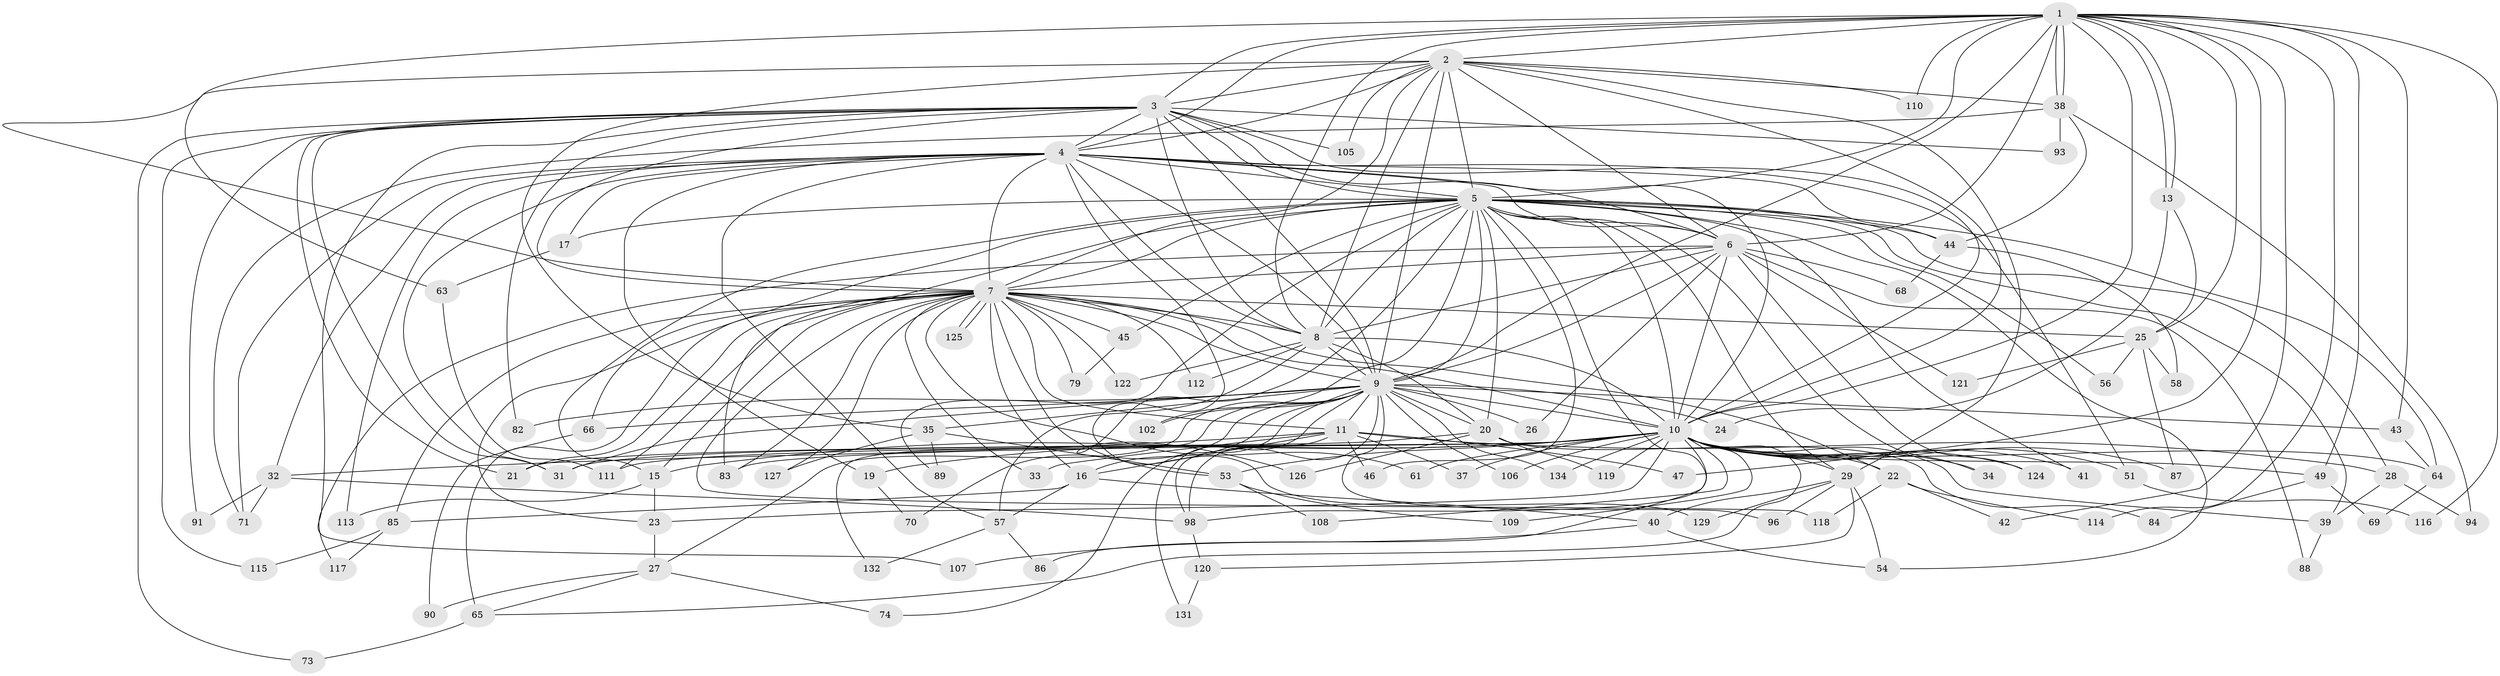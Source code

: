 // Generated by graph-tools (version 1.1) at 2025/23/03/03/25 07:23:45]
// undirected, 102 vertices, 251 edges
graph export_dot {
graph [start="1"]
  node [color=gray90,style=filled];
  1 [super="+95"];
  2 [super="+101"];
  3 [super="+36"];
  4 [super="+18"];
  5 [super="+14"];
  6 [super="+80"];
  7 [super="+67"];
  8 [super="+30"];
  9 [super="+55"];
  10 [super="+12"];
  11 [super="+104"];
  13;
  15 [super="+52"];
  16 [super="+75"];
  17 [super="+50"];
  19;
  20 [super="+60"];
  21 [super="+130"];
  22;
  23 [super="+48"];
  24;
  25 [super="+78"];
  26;
  27 [super="+103"];
  28;
  29 [super="+77"];
  31 [super="+59"];
  32;
  33;
  34;
  35 [super="+100"];
  37;
  38 [super="+92"];
  39 [super="+62"];
  40;
  41;
  42;
  43;
  44 [super="+123"];
  45;
  46;
  47;
  49;
  51;
  53;
  54 [super="+97"];
  56;
  57 [super="+81"];
  58;
  61;
  63;
  64 [super="+76"];
  65 [super="+72"];
  66;
  68;
  69;
  70;
  71;
  73;
  74;
  79;
  82;
  83 [super="+133"];
  84;
  85;
  86;
  87;
  88;
  89;
  90;
  91;
  93;
  94;
  96;
  98 [super="+99"];
  102;
  105;
  106;
  107;
  108;
  109;
  110;
  111 [super="+128"];
  112;
  113;
  114;
  115;
  116;
  117;
  118;
  119;
  120;
  121;
  122;
  124;
  125;
  126;
  127;
  129;
  131;
  132;
  134;
  1 -- 2 [weight=2];
  1 -- 3;
  1 -- 4;
  1 -- 5;
  1 -- 6;
  1 -- 7;
  1 -- 8;
  1 -- 9;
  1 -- 10;
  1 -- 13;
  1 -- 13;
  1 -- 25;
  1 -- 38;
  1 -- 38;
  1 -- 42;
  1 -- 43;
  1 -- 47;
  1 -- 49;
  1 -- 110;
  1 -- 114;
  1 -- 116;
  2 -- 3;
  2 -- 4;
  2 -- 5;
  2 -- 6;
  2 -- 7;
  2 -- 8;
  2 -- 9;
  2 -- 10;
  2 -- 29;
  2 -- 35;
  2 -- 63;
  2 -- 105;
  2 -- 110;
  2 -- 38;
  3 -- 4;
  3 -- 5;
  3 -- 6;
  3 -- 7;
  3 -- 8;
  3 -- 9;
  3 -- 10;
  3 -- 21;
  3 -- 73;
  3 -- 82;
  3 -- 91;
  3 -- 105;
  3 -- 107;
  3 -- 115;
  3 -- 93;
  3 -- 31;
  4 -- 5;
  4 -- 6;
  4 -- 7 [weight=2];
  4 -- 8 [weight=2];
  4 -- 9;
  4 -- 10;
  4 -- 17 [weight=2];
  4 -- 19;
  4 -- 32;
  4 -- 44;
  4 -- 51;
  4 -- 71;
  4 -- 113;
  4 -- 129;
  4 -- 57;
  4 -- 31;
  5 -- 6 [weight=2];
  5 -- 7 [weight=2];
  5 -- 8;
  5 -- 9;
  5 -- 10 [weight=2];
  5 -- 17;
  5 -- 20;
  5 -- 28;
  5 -- 34;
  5 -- 54;
  5 -- 83;
  5 -- 86;
  5 -- 29;
  5 -- 102;
  5 -- 41;
  5 -- 45;
  5 -- 46;
  5 -- 56;
  5 -- 89;
  5 -- 126;
  5 -- 39;
  5 -- 23;
  5 -- 64;
  5 -- 44;
  5 -- 15;
  6 -- 7;
  6 -- 8;
  6 -- 9;
  6 -- 10;
  6 -- 26;
  6 -- 68;
  6 -- 88;
  6 -- 117;
  6 -- 121;
  6 -- 124;
  7 -- 8;
  7 -- 9;
  7 -- 10;
  7 -- 11;
  7 -- 15;
  7 -- 16;
  7 -- 22;
  7 -- 25;
  7 -- 33;
  7 -- 45;
  7 -- 53;
  7 -- 61;
  7 -- 65 [weight=2];
  7 -- 66;
  7 -- 79;
  7 -- 85;
  7 -- 111;
  7 -- 112;
  7 -- 118;
  7 -- 122;
  7 -- 125;
  7 -- 125;
  7 -- 127;
  7 -- 21;
  7 -- 83;
  8 -- 9;
  8 -- 10;
  8 -- 20;
  8 -- 57;
  8 -- 112;
  8 -- 122;
  9 -- 10;
  9 -- 11;
  9 -- 24;
  9 -- 26;
  9 -- 27;
  9 -- 31 [weight=2];
  9 -- 35;
  9 -- 43;
  9 -- 70;
  9 -- 74;
  9 -- 82;
  9 -- 96;
  9 -- 102;
  9 -- 106;
  9 -- 134;
  9 -- 66;
  9 -- 131;
  9 -- 132;
  9 -- 98;
  9 -- 20;
  9 -- 16;
  10 -- 15;
  10 -- 19;
  10 -- 22;
  10 -- 29;
  10 -- 31;
  10 -- 39;
  10 -- 49;
  10 -- 51;
  10 -- 53;
  10 -- 61;
  10 -- 65;
  10 -- 83;
  10 -- 98;
  10 -- 106;
  10 -- 109;
  10 -- 119;
  10 -- 124;
  10 -- 134;
  10 -- 64;
  10 -- 34;
  10 -- 37;
  10 -- 41;
  10 -- 108;
  10 -- 111;
  10 -- 23;
  10 -- 87;
  11 -- 16;
  11 -- 28;
  11 -- 32;
  11 -- 33;
  11 -- 37;
  11 -- 46;
  11 -- 47;
  11 -- 98;
  13 -- 24;
  13 -- 25;
  15 -- 23;
  15 -- 113;
  16 -- 40;
  16 -- 85;
  16 -- 57;
  17 -- 63;
  19 -- 70;
  20 -- 21;
  20 -- 126;
  20 -- 119;
  20 -- 84;
  22 -- 42;
  22 -- 114;
  22 -- 118;
  23 -- 27;
  25 -- 56;
  25 -- 58;
  25 -- 121;
  25 -- 87;
  27 -- 74;
  27 -- 90;
  27 -- 65;
  28 -- 39;
  28 -- 94;
  29 -- 40;
  29 -- 54;
  29 -- 96;
  29 -- 129;
  29 -- 120;
  32 -- 71;
  32 -- 91;
  32 -- 98;
  35 -- 89;
  35 -- 127;
  35 -- 53;
  38 -- 44;
  38 -- 93;
  38 -- 94;
  38 -- 71;
  39 -- 88;
  40 -- 107;
  40 -- 54;
  43 -- 64;
  44 -- 58;
  44 -- 68;
  45 -- 79;
  49 -- 69;
  49 -- 84;
  51 -- 116;
  53 -- 108;
  53 -- 109;
  57 -- 86;
  57 -- 132;
  63 -- 111;
  64 -- 69;
  65 -- 73;
  66 -- 90;
  85 -- 115;
  85 -- 117;
  98 -- 120;
  120 -- 131;
}
